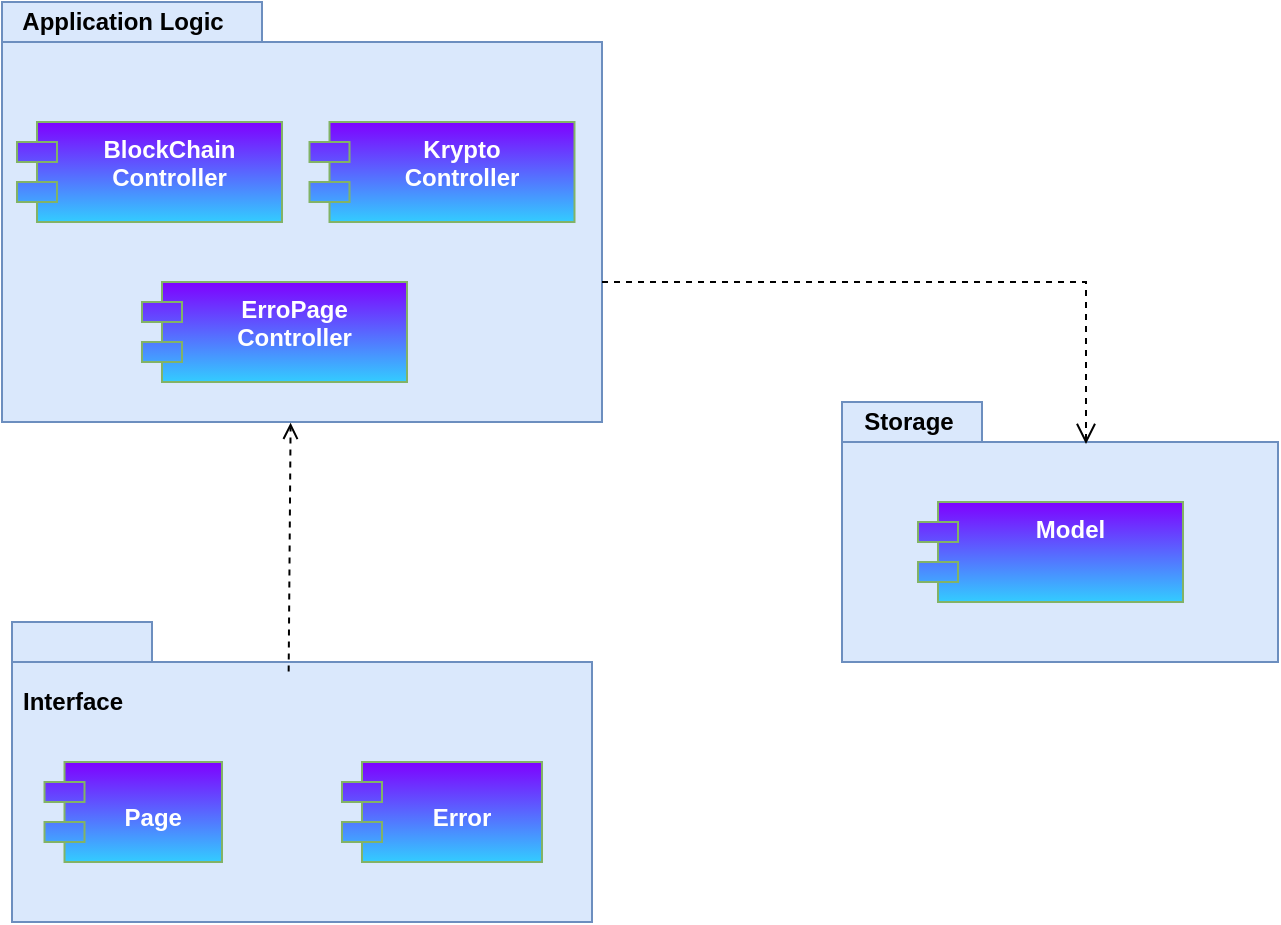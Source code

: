 <mxfile version="20.2.2" type="device"><diagram id="GArLD8cVjcSwyjwCv-ND" name="Pagina-1"><mxGraphModel dx="1185" dy="646" grid="1" gridSize="10" guides="1" tooltips="1" connect="1" arrows="1" fold="1" page="1" pageScale="1" pageWidth="827" pageHeight="1169" math="0" shadow="0"><root><mxCell id="0"/><mxCell id="1" parent="0"/><mxCell id="IBk2zJn6kR047QgPzbhl-1" value="" style="shape=folder;fontStyle=1;spacingTop=10;tabWidth=130;tabHeight=20;tabPosition=left;html=1;fillColor=#dae8fc;strokeColor=#6c8ebf;" parent="1" vertex="1"><mxGeometry x="70" y="50" width="300" height="210" as="geometry"/></mxCell><mxCell id="IBk2zJn6kR047QgPzbhl-3" value="" style="shape=folder;fontStyle=1;spacingTop=10;tabWidth=70;tabHeight=20;tabPosition=left;html=1;fillColor=#dae8fc;strokeColor=#6c8ebf;" parent="1" vertex="1"><mxGeometry x="490" y="250" width="218" height="130" as="geometry"/></mxCell><mxCell id="IBk2zJn6kR047QgPzbhl-4" value="&lt;b&gt;Storage&lt;/b&gt;" style="text;html=1;align=center;verticalAlign=middle;resizable=0;points=[];autosize=1;strokeColor=none;fillColor=none;" parent="1" vertex="1"><mxGeometry x="493" y="250" width="60" height="20" as="geometry"/></mxCell><mxCell id="IBk2zJn6kR047QgPzbhl-5" value="" style="shape=folder;fontStyle=1;spacingTop=10;tabWidth=70;tabHeight=20;tabPosition=left;html=1;fillColor=#dae8fc;strokeColor=#6c8ebf;" parent="1" vertex="1"><mxGeometry x="75" y="360" width="290" height="150" as="geometry"/></mxCell><mxCell id="IBk2zJn6kR047QgPzbhl-6" value="&lt;b&gt;Interface&lt;/b&gt;" style="text;html=1;align=center;verticalAlign=middle;resizable=0;points=[];autosize=1;strokeColor=none;fillColor=none;" parent="1" vertex="1"><mxGeometry x="70" y="390" width="70" height="20" as="geometry"/></mxCell><mxCell id="IBk2zJn6kR047QgPzbhl-11" value="" style="html=1;verticalAlign=bottom;endArrow=open;dashed=1;endSize=8;rounded=0;edgeStyle=orthogonalEdgeStyle;" parent="1" source="IBk2zJn6kR047QgPzbhl-1" edge="1"><mxGeometry relative="1" as="geometry"><mxPoint x="361" y="190" as="sourcePoint"/><mxPoint x="612" y="271" as="targetPoint"/><Array as="points"><mxPoint x="612" y="190"/></Array></mxGeometry></mxCell><mxCell id="IBk2zJn6kR047QgPzbhl-12" value="BlockChain&#10;Controller" style="shape=module;align=left;spacingLeft=20;align=center;verticalAlign=top;fillColor=#7F00FF;strokeColor=#82b366;gradientColor=#33CCFF;fontColor=#FFFFFF;fontStyle=1" parent="1" vertex="1"><mxGeometry x="77.5" y="110" width="132.5" height="50" as="geometry"/></mxCell><mxCell id="Wq11SoRXZVzphKYtGj-w-1" value="&lt;b&gt;&lt;font style=&quot;font-size: 12px&quot;&gt;Application Logic&lt;/font&gt;&lt;/b&gt;" style="text;html=1;align=center;verticalAlign=middle;resizable=0;points=[];autosize=1;strokeColor=none;fillColor=none;" parent="1" vertex="1"><mxGeometry x="70" y="50" width="120" height="20" as="geometry"/></mxCell><mxCell id="b2m3cbz2KyM6SaKPz9p9-1" value="Krypto&#10;Controller" style="shape=module;align=left;spacingLeft=20;align=center;verticalAlign=top;fillColor=#7F00FF;strokeColor=#82b366;gradientColor=#33CCFF;fontColor=#FFFFFF;fontStyle=1" vertex="1" parent="1"><mxGeometry x="223.75" y="110" width="132.5" height="50" as="geometry"/></mxCell><mxCell id="b2m3cbz2KyM6SaKPz9p9-2" value="ErroPage&#10;Controller" style="shape=module;align=left;spacingLeft=20;align=center;verticalAlign=top;fillColor=#7F00FF;strokeColor=#82b366;gradientColor=#33CCFF;fontColor=#FFFFFF;fontStyle=1" vertex="1" parent="1"><mxGeometry x="140" y="190" width="132.5" height="50" as="geometry"/></mxCell><mxCell id="b2m3cbz2KyM6SaKPz9p9-3" value="" style="endArrow=open;html=1;rounded=0;fontColor=#FFFFFF;exitX=0.477;exitY=0.165;exitDx=0;exitDy=0;exitPerimeter=0;entryX=0.481;entryY=1.002;entryDx=0;entryDy=0;entryPerimeter=0;dashed=1;endFill=0;" edge="1" parent="1" source="IBk2zJn6kR047QgPzbhl-5" target="IBk2zJn6kR047QgPzbhl-1"><mxGeometry width="50" height="50" relative="1" as="geometry"><mxPoint x="270" y="340" as="sourcePoint"/><mxPoint x="320" y="290" as="targetPoint"/></mxGeometry></mxCell><mxCell id="b2m3cbz2KyM6SaKPz9p9-4" value="&#10;Page" style="shape=module;align=left;spacingLeft=20;align=center;verticalAlign=top;fillColor=#7F00FF;strokeColor=#82b366;gradientColor=#33CCFF;fontColor=#FFFFFF;fontStyle=1" vertex="1" parent="1"><mxGeometry x="91.25" y="430" width="88.75" height="50" as="geometry"/></mxCell><mxCell id="b2m3cbz2KyM6SaKPz9p9-5" value="&#10;Error" style="shape=module;align=left;spacingLeft=20;align=center;verticalAlign=top;fillColor=#7F00FF;strokeColor=#82b366;gradientColor=#33CCFF;fontColor=#FFFFFF;fontStyle=1" vertex="1" parent="1"><mxGeometry x="240" y="430" width="100" height="50" as="geometry"/></mxCell><mxCell id="b2m3cbz2KyM6SaKPz9p9-6" value="Model" style="shape=module;align=left;spacingLeft=20;align=center;verticalAlign=top;fillColor=#7F00FF;strokeColor=#82b366;gradientColor=#33CCFF;fontColor=#FFFFFF;fontStyle=1" vertex="1" parent="1"><mxGeometry x="528" y="300" width="132.5" height="50" as="geometry"/></mxCell></root></mxGraphModel></diagram></mxfile>